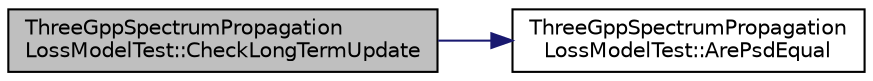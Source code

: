 digraph "ThreeGppSpectrumPropagationLossModelTest::CheckLongTermUpdate"
{
 // LATEX_PDF_SIZE
  edge [fontname="Helvetica",fontsize="10",labelfontname="Helvetica",labelfontsize="10"];
  node [fontname="Helvetica",fontsize="10",shape=record];
  rankdir="LR";
  Node1 [label="ThreeGppSpectrumPropagation\lLossModelTest::CheckLongTermUpdate",height=0.2,width=0.4,color="black", fillcolor="grey75", style="filled", fontcolor="black",tooltip="Test of the long term component is correctly updated when the channel matrix is recomputed."];
  Node1 -> Node2 [color="midnightblue",fontsize="10",style="solid",fontname="Helvetica"];
  Node2 [label="ThreeGppSpectrumPropagation\lLossModelTest::ArePsdEqual",height=0.2,width=0.4,color="black", fillcolor="white", style="filled",URL="$class_three_gpp_spectrum_propagation_loss_model_test.html#a62b393cc3671fbfbaf2dd8bc82161faf",tooltip="Checks if two PSDs are equal."];
}
